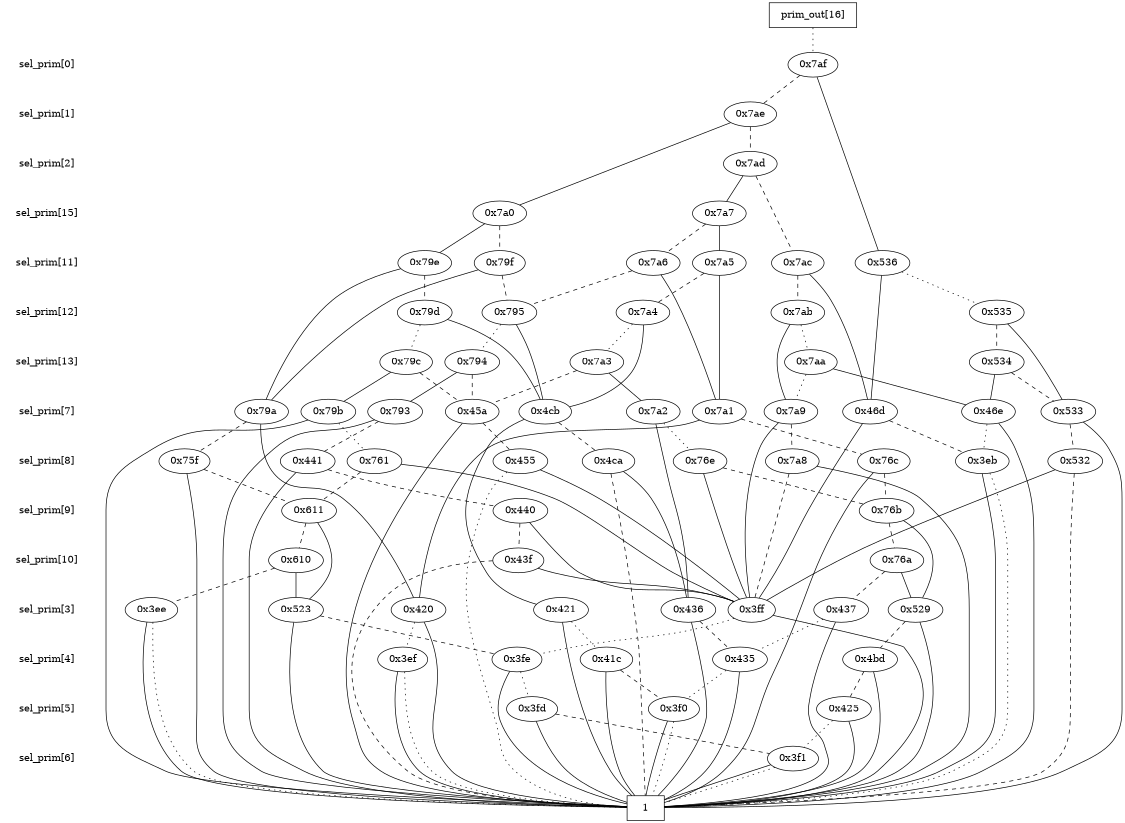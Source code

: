 digraph "DD" {
size = "7.5,10"
center = true;
edge [dir = none];
{ node [shape = plaintext];
  edge [style = invis];
  "CONST NODES" [style = invis];
" sel_prim[0] " -> " sel_prim[1] " -> " sel_prim[2] " -> " sel_prim[15] " -> " sel_prim[11] " -> " sel_prim[12] " -> " sel_prim[13] " -> " sel_prim[7] " -> " sel_prim[8] " -> " sel_prim[9] " -> " sel_prim[10] " -> " sel_prim[3] " -> " sel_prim[4] " -> " sel_prim[5] " -> " sel_prim[6] " -> "CONST NODES"; 
}
{ rank = same; node [shape = box]; edge [style = invis];
"  prim_out[16]  "; }
{ rank = same; " sel_prim[0] ";
"0x7af";
}
{ rank = same; " sel_prim[1] ";
"0x7ae";
}
{ rank = same; " sel_prim[2] ";
"0x7ad";
}
{ rank = same; " sel_prim[15] ";
"0x7a7";
"0x7a0";
}
{ rank = same; " sel_prim[11] ";
"0x7a6";
"0x7a5";
"0x79f";
"0x79e";
"0x7ac";
"0x536";
}
{ rank = same; " sel_prim[12] ";
"0x535";
"0x795";
"0x79d";
"0x7ab";
"0x7a4";
}
{ rank = same; " sel_prim[13] ";
"0x7aa";
"0x534";
"0x7a3";
"0x794";
"0x79c";
}
{ rank = same; " sel_prim[7] ";
"0x46e";
"0x46d";
"0x79b";
"0x7a1";
"0x7a2";
"0x4cb";
"0x45a";
"0x533";
"0x7a9";
"0x79a";
"0x793";
}
{ rank = same; " sel_prim[8] ";
"0x4ca";
"0x76c";
"0x75f";
"0x3eb";
"0x76e";
"0x761";
"0x455";
"0x532";
"0x7a8";
"0x441";
}
{ rank = same; " sel_prim[9] ";
"0x76b";
"0x611";
"0x440";
}
{ rank = same; " sel_prim[10] ";
"0x76a";
"0x43f";
"0x610";
}
{ rank = same; " sel_prim[3] ";
"0x420";
"0x437";
"0x436";
"0x3ee";
"0x421";
"0x3ff";
"0x523";
"0x529";
}
{ rank = same; " sel_prim[4] ";
"0x435";
"0x41c";
"0x3ef";
"0x3fe";
"0x4bd";
}
{ rank = same; " sel_prim[5] ";
"0x425";
"0x3fd";
"0x3f0";
}
{ rank = same; " sel_prim[6] ";
"0x3f1";
}
{ rank = same; "CONST NODES";
{ node [shape = box]; "0x3db";
}
}
"  prim_out[16]  " -> "0x7af" [style = dotted];
"0x7af" -> "0x536";
"0x7af" -> "0x7ae" [style = dashed];
"0x7ae" -> "0x7a0";
"0x7ae" -> "0x7ad" [style = dashed];
"0x7ad" -> "0x7a7";
"0x7ad" -> "0x7ac" [style = dashed];
"0x7a7" -> "0x7a5";
"0x7a7" -> "0x7a6" [style = dashed];
"0x7a0" -> "0x79e";
"0x7a0" -> "0x79f" [style = dashed];
"0x7a6" -> "0x7a1";
"0x7a6" -> "0x795" [style = dashed];
"0x7a5" -> "0x7a1";
"0x7a5" -> "0x7a4" [style = dashed];
"0x79f" -> "0x79a";
"0x79f" -> "0x795" [style = dashed];
"0x79e" -> "0x79a";
"0x79e" -> "0x79d" [style = dashed];
"0x7ac" -> "0x46d";
"0x7ac" -> "0x7ab" [style = dashed];
"0x536" -> "0x46d";
"0x536" -> "0x535" [style = dotted];
"0x535" -> "0x533";
"0x535" -> "0x534" [style = dashed];
"0x795" -> "0x4cb";
"0x795" -> "0x794" [style = dotted];
"0x79d" -> "0x4cb";
"0x79d" -> "0x79c" [style = dotted];
"0x7ab" -> "0x7a9";
"0x7ab" -> "0x7aa" [style = dotted];
"0x7a4" -> "0x4cb";
"0x7a4" -> "0x7a3" [style = dotted];
"0x7aa" -> "0x46e";
"0x7aa" -> "0x7a9" [style = dotted];
"0x534" -> "0x46e";
"0x534" -> "0x533" [style = dashed];
"0x7a3" -> "0x7a2";
"0x7a3" -> "0x45a" [style = dashed];
"0x794" -> "0x793";
"0x794" -> "0x45a" [style = dashed];
"0x79c" -> "0x79b";
"0x79c" -> "0x45a" [style = dashed];
"0x46e" -> "0x3db";
"0x46e" -> "0x3eb" [style = dotted];
"0x46d" -> "0x3ff";
"0x46d" -> "0x3eb" [style = dashed];
"0x79b" -> "0x3db";
"0x79b" -> "0x761" [style = dotted];
"0x7a1" -> "0x420";
"0x7a1" -> "0x76c" [style = dashed];
"0x7a2" -> "0x436";
"0x7a2" -> "0x76e" [style = dotted];
"0x4cb" -> "0x421";
"0x4cb" -> "0x4ca" [style = dashed];
"0x45a" -> "0x3db";
"0x45a" -> "0x455" [style = dashed];
"0x533" -> "0x3db";
"0x533" -> "0x532" [style = dashed];
"0x7a9" -> "0x3ff";
"0x7a9" -> "0x7a8" [style = dashed];
"0x79a" -> "0x420";
"0x79a" -> "0x75f" [style = dashed];
"0x793" -> "0x3db";
"0x793" -> "0x441" [style = dashed];
"0x4ca" -> "0x436";
"0x4ca" -> "0x3db" [style = dashed];
"0x76c" -> "0x3db";
"0x76c" -> "0x76b" [style = dashed];
"0x75f" -> "0x3db";
"0x75f" -> "0x611" [style = dashed];
"0x3eb" -> "0x3db";
"0x3eb" -> "0x3db" [style = dotted];
"0x76e" -> "0x3ff";
"0x76e" -> "0x76b" [style = dashed];
"0x761" -> "0x3ff";
"0x761" -> "0x611" [style = dashed];
"0x455" -> "0x3ff";
"0x455" -> "0x3db" [style = dotted];
"0x532" -> "0x3ff";
"0x532" -> "0x3db" [style = dashed];
"0x7a8" -> "0x3db";
"0x7a8" -> "0x3ff" [style = dashed];
"0x441" -> "0x3db";
"0x441" -> "0x440" [style = dashed];
"0x76b" -> "0x529";
"0x76b" -> "0x76a" [style = dashed];
"0x611" -> "0x523";
"0x611" -> "0x610" [style = dashed];
"0x440" -> "0x3ff";
"0x440" -> "0x43f" [style = dashed];
"0x76a" -> "0x529";
"0x76a" -> "0x437" [style = dashed];
"0x43f" -> "0x3ff";
"0x43f" -> "0x3db" [style = dashed];
"0x610" -> "0x523";
"0x610" -> "0x3ee" [style = dashed];
"0x420" -> "0x3db";
"0x420" -> "0x3ef" [style = dotted];
"0x437" -> "0x3db";
"0x437" -> "0x435" [style = dotted];
"0x436" -> "0x3db";
"0x436" -> "0x435" [style = dashed];
"0x3ee" -> "0x3db";
"0x3ee" -> "0x3db" [style = dotted];
"0x421" -> "0x3db";
"0x421" -> "0x41c" [style = dotted];
"0x3ff" -> "0x3db";
"0x3ff" -> "0x3fe" [style = dotted];
"0x523" -> "0x3db";
"0x523" -> "0x3fe" [style = dashed];
"0x529" -> "0x3db";
"0x529" -> "0x4bd" [style = dashed];
"0x435" -> "0x3db";
"0x435" -> "0x3f0" [style = dotted];
"0x41c" -> "0x3db";
"0x41c" -> "0x3f0" [style = dashed];
"0x3ef" -> "0x3db";
"0x3ef" -> "0x3db" [style = dotted];
"0x3fe" -> "0x3db";
"0x3fe" -> "0x3fd" [style = dotted];
"0x4bd" -> "0x3db";
"0x4bd" -> "0x425" [style = dashed];
"0x425" -> "0x3db";
"0x425" -> "0x3f1" [style = dotted];
"0x3fd" -> "0x3db";
"0x3fd" -> "0x3f1" [style = dashed];
"0x3f0" -> "0x3db";
"0x3f0" -> "0x3db" [style = dotted];
"0x3f1" -> "0x3db";
"0x3f1" -> "0x3db" [style = dotted];
"0x3db" [label = "1"];
}
